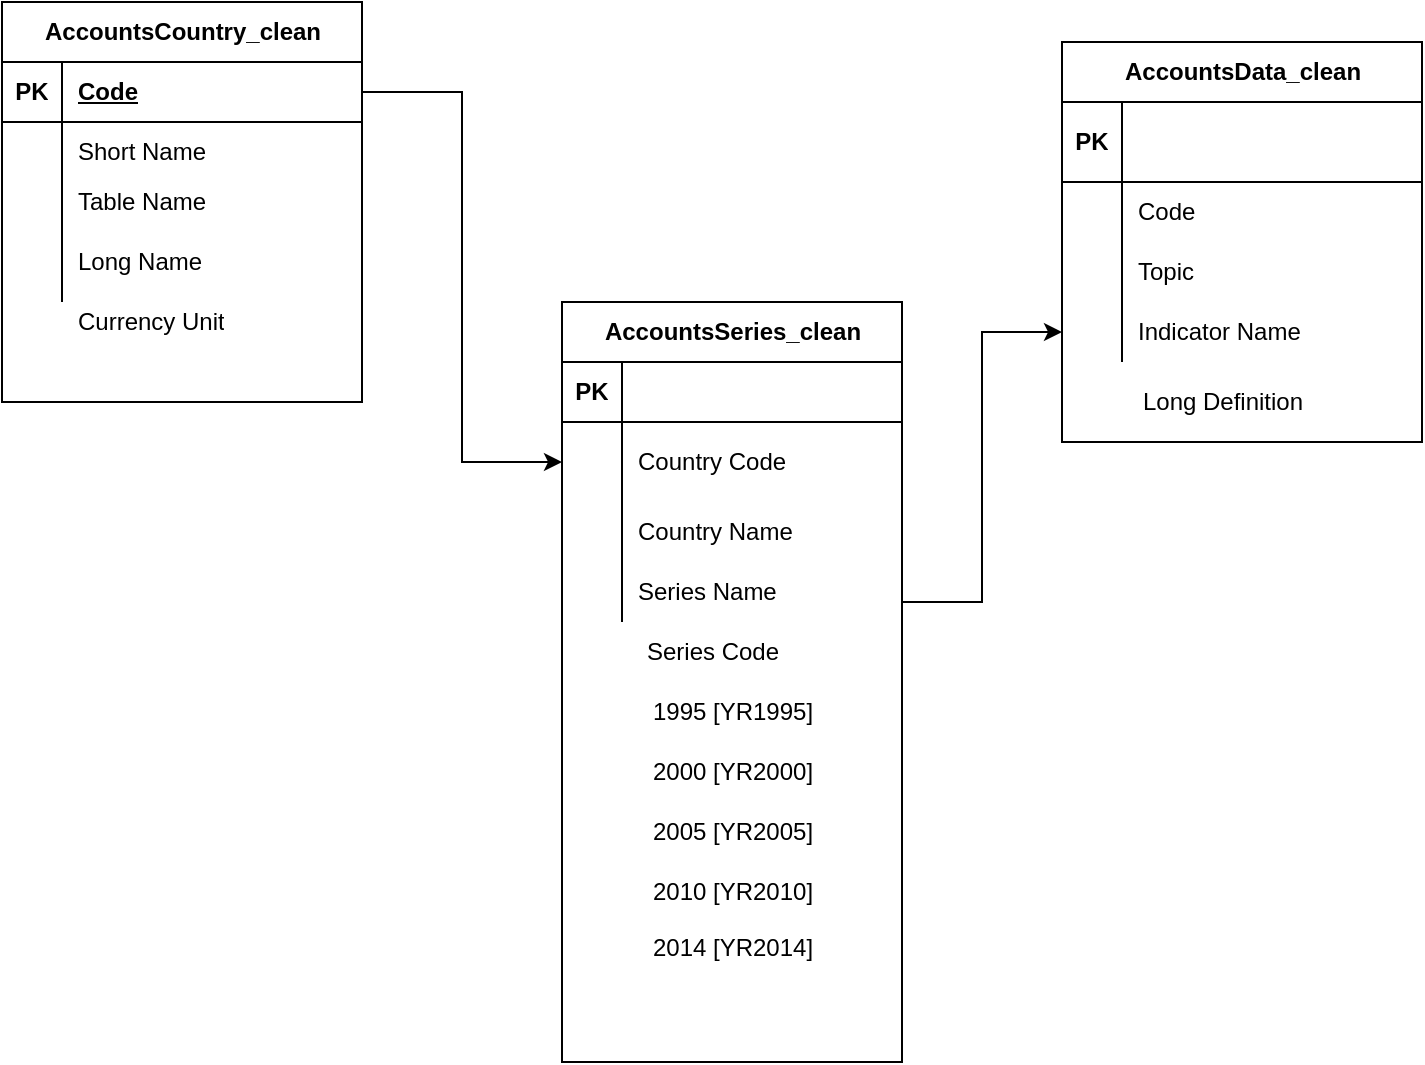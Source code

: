 <mxfile version="21.5.0" type="device">
  <diagram name="Page-1" id="IwB9uhkU6nG_kwIss8OH">
    <mxGraphModel dx="1050" dy="515" grid="1" gridSize="10" guides="1" tooltips="1" connect="1" arrows="1" fold="1" page="1" pageScale="1" pageWidth="827" pageHeight="1169" math="0" shadow="0">
      <root>
        <mxCell id="0" />
        <mxCell id="1" parent="0" />
        <mxCell id="0U2GGg39X2kEAIsy5rEO-1" value="AccountsCountry_clean" style="shape=table;startSize=30;container=1;collapsible=1;childLayout=tableLayout;fixedRows=1;rowLines=0;fontStyle=1;align=center;resizeLast=1;html=1;" vertex="1" parent="1">
          <mxGeometry x="70" y="70" width="180" height="200" as="geometry" />
        </mxCell>
        <mxCell id="0U2GGg39X2kEAIsy5rEO-2" value="" style="shape=tableRow;horizontal=0;startSize=0;swimlaneHead=0;swimlaneBody=0;fillColor=none;collapsible=0;dropTarget=0;points=[[0,0.5],[1,0.5]];portConstraint=eastwest;top=0;left=0;right=0;bottom=1;" vertex="1" parent="0U2GGg39X2kEAIsy5rEO-1">
          <mxGeometry y="30" width="180" height="30" as="geometry" />
        </mxCell>
        <mxCell id="0U2GGg39X2kEAIsy5rEO-3" value="PK" style="shape=partialRectangle;connectable=0;fillColor=none;top=0;left=0;bottom=0;right=0;fontStyle=1;overflow=hidden;whiteSpace=wrap;html=1;" vertex="1" parent="0U2GGg39X2kEAIsy5rEO-2">
          <mxGeometry width="30" height="30" as="geometry">
            <mxRectangle width="30" height="30" as="alternateBounds" />
          </mxGeometry>
        </mxCell>
        <mxCell id="0U2GGg39X2kEAIsy5rEO-4" value="Code" style="shape=partialRectangle;connectable=0;fillColor=none;top=0;left=0;bottom=0;right=0;align=left;spacingLeft=6;fontStyle=5;overflow=hidden;whiteSpace=wrap;html=1;" vertex="1" parent="0U2GGg39X2kEAIsy5rEO-2">
          <mxGeometry x="30" width="150" height="30" as="geometry">
            <mxRectangle width="150" height="30" as="alternateBounds" />
          </mxGeometry>
        </mxCell>
        <mxCell id="0U2GGg39X2kEAIsy5rEO-5" value="" style="shape=tableRow;horizontal=0;startSize=0;swimlaneHead=0;swimlaneBody=0;fillColor=none;collapsible=0;dropTarget=0;points=[[0,0.5],[1,0.5]];portConstraint=eastwest;top=0;left=0;right=0;bottom=0;" vertex="1" parent="0U2GGg39X2kEAIsy5rEO-1">
          <mxGeometry y="60" width="180" height="30" as="geometry" />
        </mxCell>
        <mxCell id="0U2GGg39X2kEAIsy5rEO-6" value="" style="shape=partialRectangle;connectable=0;fillColor=none;top=0;left=0;bottom=0;right=0;editable=1;overflow=hidden;whiteSpace=wrap;html=1;" vertex="1" parent="0U2GGg39X2kEAIsy5rEO-5">
          <mxGeometry width="30" height="30" as="geometry">
            <mxRectangle width="30" height="30" as="alternateBounds" />
          </mxGeometry>
        </mxCell>
        <mxCell id="0U2GGg39X2kEAIsy5rEO-7" value="Short Name" style="shape=partialRectangle;connectable=0;fillColor=none;top=0;left=0;bottom=0;right=0;align=left;spacingLeft=6;overflow=hidden;whiteSpace=wrap;html=1;" vertex="1" parent="0U2GGg39X2kEAIsy5rEO-5">
          <mxGeometry x="30" width="150" height="30" as="geometry">
            <mxRectangle width="150" height="30" as="alternateBounds" />
          </mxGeometry>
        </mxCell>
        <mxCell id="0U2GGg39X2kEAIsy5rEO-8" value="" style="shape=tableRow;horizontal=0;startSize=0;swimlaneHead=0;swimlaneBody=0;fillColor=none;collapsible=0;dropTarget=0;points=[[0,0.5],[1,0.5]];portConstraint=eastwest;top=0;left=0;right=0;bottom=0;" vertex="1" parent="0U2GGg39X2kEAIsy5rEO-1">
          <mxGeometry y="90" width="180" height="20" as="geometry" />
        </mxCell>
        <mxCell id="0U2GGg39X2kEAIsy5rEO-9" value="" style="shape=partialRectangle;connectable=0;fillColor=none;top=0;left=0;bottom=0;right=0;editable=1;overflow=hidden;whiteSpace=wrap;html=1;" vertex="1" parent="0U2GGg39X2kEAIsy5rEO-8">
          <mxGeometry width="30" height="20" as="geometry">
            <mxRectangle width="30" height="20" as="alternateBounds" />
          </mxGeometry>
        </mxCell>
        <mxCell id="0U2GGg39X2kEAIsy5rEO-10" value="Table Name" style="shape=partialRectangle;connectable=0;fillColor=none;top=0;left=0;bottom=0;right=0;align=left;spacingLeft=6;overflow=hidden;whiteSpace=wrap;html=1;" vertex="1" parent="0U2GGg39X2kEAIsy5rEO-8">
          <mxGeometry x="30" width="150" height="20" as="geometry">
            <mxRectangle width="150" height="20" as="alternateBounds" />
          </mxGeometry>
        </mxCell>
        <mxCell id="0U2GGg39X2kEAIsy5rEO-11" value="" style="shape=tableRow;horizontal=0;startSize=0;swimlaneHead=0;swimlaneBody=0;fillColor=none;collapsible=0;dropTarget=0;points=[[0,0.5],[1,0.5]];portConstraint=eastwest;top=0;left=0;right=0;bottom=0;" vertex="1" parent="0U2GGg39X2kEAIsy5rEO-1">
          <mxGeometry y="110" width="180" height="40" as="geometry" />
        </mxCell>
        <mxCell id="0U2GGg39X2kEAIsy5rEO-12" value="" style="shape=partialRectangle;connectable=0;fillColor=none;top=0;left=0;bottom=0;right=0;editable=1;overflow=hidden;whiteSpace=wrap;html=1;" vertex="1" parent="0U2GGg39X2kEAIsy5rEO-11">
          <mxGeometry width="30" height="40" as="geometry">
            <mxRectangle width="30" height="40" as="alternateBounds" />
          </mxGeometry>
        </mxCell>
        <mxCell id="0U2GGg39X2kEAIsy5rEO-13" value="Long Name" style="shape=partialRectangle;connectable=0;fillColor=none;top=0;left=0;bottom=0;right=0;align=left;spacingLeft=6;overflow=hidden;whiteSpace=wrap;html=1;" vertex="1" parent="0U2GGg39X2kEAIsy5rEO-11">
          <mxGeometry x="30" width="150" height="40" as="geometry">
            <mxRectangle width="150" height="40" as="alternateBounds" />
          </mxGeometry>
        </mxCell>
        <mxCell id="0U2GGg39X2kEAIsy5rEO-14" value="AccountsData_clean" style="shape=table;startSize=30;container=1;collapsible=1;childLayout=tableLayout;fixedRows=1;rowLines=0;fontStyle=1;align=center;resizeLast=1;html=1;" vertex="1" parent="1">
          <mxGeometry x="600" y="90" width="180" height="200" as="geometry" />
        </mxCell>
        <mxCell id="0U2GGg39X2kEAIsy5rEO-15" value="" style="shape=tableRow;horizontal=0;startSize=0;swimlaneHead=0;swimlaneBody=0;fillColor=none;collapsible=0;dropTarget=0;points=[[0,0.5],[1,0.5]];portConstraint=eastwest;top=0;left=0;right=0;bottom=1;" vertex="1" parent="0U2GGg39X2kEAIsy5rEO-14">
          <mxGeometry y="30" width="180" height="40" as="geometry" />
        </mxCell>
        <mxCell id="0U2GGg39X2kEAIsy5rEO-16" value="PK" style="shape=partialRectangle;connectable=0;fillColor=none;top=0;left=0;bottom=0;right=0;fontStyle=1;overflow=hidden;whiteSpace=wrap;html=1;" vertex="1" parent="0U2GGg39X2kEAIsy5rEO-15">
          <mxGeometry width="30" height="40" as="geometry">
            <mxRectangle width="30" height="40" as="alternateBounds" />
          </mxGeometry>
        </mxCell>
        <mxCell id="0U2GGg39X2kEAIsy5rEO-17" value="" style="shape=partialRectangle;connectable=0;fillColor=none;top=0;left=0;bottom=0;right=0;align=left;spacingLeft=6;fontStyle=5;overflow=hidden;whiteSpace=wrap;html=1;" vertex="1" parent="0U2GGg39X2kEAIsy5rEO-15">
          <mxGeometry x="30" width="150" height="40" as="geometry">
            <mxRectangle width="150" height="40" as="alternateBounds" />
          </mxGeometry>
        </mxCell>
        <mxCell id="0U2GGg39X2kEAIsy5rEO-18" value="" style="shape=tableRow;horizontal=0;startSize=0;swimlaneHead=0;swimlaneBody=0;fillColor=none;collapsible=0;dropTarget=0;points=[[0,0.5],[1,0.5]];portConstraint=eastwest;top=0;left=0;right=0;bottom=0;" vertex="1" parent="0U2GGg39X2kEAIsy5rEO-14">
          <mxGeometry y="70" width="180" height="30" as="geometry" />
        </mxCell>
        <mxCell id="0U2GGg39X2kEAIsy5rEO-19" value="" style="shape=partialRectangle;connectable=0;fillColor=none;top=0;left=0;bottom=0;right=0;editable=1;overflow=hidden;whiteSpace=wrap;html=1;" vertex="1" parent="0U2GGg39X2kEAIsy5rEO-18">
          <mxGeometry width="30" height="30" as="geometry">
            <mxRectangle width="30" height="30" as="alternateBounds" />
          </mxGeometry>
        </mxCell>
        <mxCell id="0U2GGg39X2kEAIsy5rEO-20" value="Code" style="shape=partialRectangle;connectable=0;fillColor=none;top=0;left=0;bottom=0;right=0;align=left;spacingLeft=6;overflow=hidden;whiteSpace=wrap;html=1;" vertex="1" parent="0U2GGg39X2kEAIsy5rEO-18">
          <mxGeometry x="30" width="150" height="30" as="geometry">
            <mxRectangle width="150" height="30" as="alternateBounds" />
          </mxGeometry>
        </mxCell>
        <mxCell id="0U2GGg39X2kEAIsy5rEO-21" value="" style="shape=tableRow;horizontal=0;startSize=0;swimlaneHead=0;swimlaneBody=0;fillColor=none;collapsible=0;dropTarget=0;points=[[0,0.5],[1,0.5]];portConstraint=eastwest;top=0;left=0;right=0;bottom=0;" vertex="1" parent="0U2GGg39X2kEAIsy5rEO-14">
          <mxGeometry y="100" width="180" height="30" as="geometry" />
        </mxCell>
        <mxCell id="0U2GGg39X2kEAIsy5rEO-22" value="" style="shape=partialRectangle;connectable=0;fillColor=none;top=0;left=0;bottom=0;right=0;editable=1;overflow=hidden;whiteSpace=wrap;html=1;" vertex="1" parent="0U2GGg39X2kEAIsy5rEO-21">
          <mxGeometry width="30" height="30" as="geometry">
            <mxRectangle width="30" height="30" as="alternateBounds" />
          </mxGeometry>
        </mxCell>
        <mxCell id="0U2GGg39X2kEAIsy5rEO-23" value="Topic" style="shape=partialRectangle;connectable=0;fillColor=none;top=0;left=0;bottom=0;right=0;align=left;spacingLeft=6;overflow=hidden;whiteSpace=wrap;html=1;" vertex="1" parent="0U2GGg39X2kEAIsy5rEO-21">
          <mxGeometry x="30" width="150" height="30" as="geometry">
            <mxRectangle width="150" height="30" as="alternateBounds" />
          </mxGeometry>
        </mxCell>
        <mxCell id="0U2GGg39X2kEAIsy5rEO-24" value="" style="shape=tableRow;horizontal=0;startSize=0;swimlaneHead=0;swimlaneBody=0;fillColor=none;collapsible=0;dropTarget=0;points=[[0,0.5],[1,0.5]];portConstraint=eastwest;top=0;left=0;right=0;bottom=0;" vertex="1" parent="0U2GGg39X2kEAIsy5rEO-14">
          <mxGeometry y="130" width="180" height="30" as="geometry" />
        </mxCell>
        <mxCell id="0U2GGg39X2kEAIsy5rEO-25" value="" style="shape=partialRectangle;connectable=0;fillColor=none;top=0;left=0;bottom=0;right=0;editable=1;overflow=hidden;whiteSpace=wrap;html=1;" vertex="1" parent="0U2GGg39X2kEAIsy5rEO-24">
          <mxGeometry width="30" height="30" as="geometry">
            <mxRectangle width="30" height="30" as="alternateBounds" />
          </mxGeometry>
        </mxCell>
        <mxCell id="0U2GGg39X2kEAIsy5rEO-26" value="Indicator Name" style="shape=partialRectangle;connectable=0;fillColor=none;top=0;left=0;bottom=0;right=0;align=left;spacingLeft=6;overflow=hidden;whiteSpace=wrap;html=1;" vertex="1" parent="0U2GGg39X2kEAIsy5rEO-24">
          <mxGeometry x="30" width="150" height="30" as="geometry">
            <mxRectangle width="150" height="30" as="alternateBounds" />
          </mxGeometry>
        </mxCell>
        <mxCell id="0U2GGg39X2kEAIsy5rEO-27" value="AccountsSeries_clean" style="shape=table;startSize=30;container=1;collapsible=1;childLayout=tableLayout;fixedRows=1;rowLines=0;fontStyle=1;align=center;resizeLast=1;html=1;" vertex="1" parent="1">
          <mxGeometry x="350" y="220" width="170" height="380" as="geometry" />
        </mxCell>
        <mxCell id="0U2GGg39X2kEAIsy5rEO-28" value="" style="shape=tableRow;horizontal=0;startSize=0;swimlaneHead=0;swimlaneBody=0;fillColor=none;collapsible=0;dropTarget=0;points=[[0,0.5],[1,0.5]];portConstraint=eastwest;top=0;left=0;right=0;bottom=1;" vertex="1" parent="0U2GGg39X2kEAIsy5rEO-27">
          <mxGeometry y="30" width="170" height="30" as="geometry" />
        </mxCell>
        <mxCell id="0U2GGg39X2kEAIsy5rEO-29" value="PK" style="shape=partialRectangle;connectable=0;fillColor=none;top=0;left=0;bottom=0;right=0;fontStyle=1;overflow=hidden;whiteSpace=wrap;html=1;" vertex="1" parent="0U2GGg39X2kEAIsy5rEO-28">
          <mxGeometry width="30" height="30" as="geometry">
            <mxRectangle width="30" height="30" as="alternateBounds" />
          </mxGeometry>
        </mxCell>
        <mxCell id="0U2GGg39X2kEAIsy5rEO-30" value="" style="shape=partialRectangle;connectable=0;fillColor=none;top=0;left=0;bottom=0;right=0;align=left;spacingLeft=6;fontStyle=5;overflow=hidden;whiteSpace=wrap;html=1;" vertex="1" parent="0U2GGg39X2kEAIsy5rEO-28">
          <mxGeometry x="30" width="140" height="30" as="geometry">
            <mxRectangle width="140" height="30" as="alternateBounds" />
          </mxGeometry>
        </mxCell>
        <mxCell id="0U2GGg39X2kEAIsy5rEO-31" value="" style="shape=tableRow;horizontal=0;startSize=0;swimlaneHead=0;swimlaneBody=0;fillColor=none;collapsible=0;dropTarget=0;points=[[0,0.5],[1,0.5]];portConstraint=eastwest;top=0;left=0;right=0;bottom=0;" vertex="1" parent="0U2GGg39X2kEAIsy5rEO-27">
          <mxGeometry y="60" width="170" height="40" as="geometry" />
        </mxCell>
        <mxCell id="0U2GGg39X2kEAIsy5rEO-32" value="" style="shape=partialRectangle;connectable=0;fillColor=none;top=0;left=0;bottom=0;right=0;editable=1;overflow=hidden;whiteSpace=wrap;html=1;" vertex="1" parent="0U2GGg39X2kEAIsy5rEO-31">
          <mxGeometry width="30" height="40" as="geometry">
            <mxRectangle width="30" height="40" as="alternateBounds" />
          </mxGeometry>
        </mxCell>
        <mxCell id="0U2GGg39X2kEAIsy5rEO-33" value="Country Code" style="shape=partialRectangle;connectable=0;fillColor=none;top=0;left=0;bottom=0;right=0;align=left;spacingLeft=6;overflow=hidden;whiteSpace=wrap;html=1;" vertex="1" parent="0U2GGg39X2kEAIsy5rEO-31">
          <mxGeometry x="30" width="140" height="40" as="geometry">
            <mxRectangle width="140" height="40" as="alternateBounds" />
          </mxGeometry>
        </mxCell>
        <mxCell id="0U2GGg39X2kEAIsy5rEO-37" value="" style="shape=tableRow;horizontal=0;startSize=0;swimlaneHead=0;swimlaneBody=0;fillColor=none;collapsible=0;dropTarget=0;points=[[0,0.5],[1,0.5]];portConstraint=eastwest;top=0;left=0;right=0;bottom=0;" vertex="1" parent="0U2GGg39X2kEAIsy5rEO-27">
          <mxGeometry y="100" width="170" height="30" as="geometry" />
        </mxCell>
        <mxCell id="0U2GGg39X2kEAIsy5rEO-38" value="" style="shape=partialRectangle;connectable=0;fillColor=none;top=0;left=0;bottom=0;right=0;editable=1;overflow=hidden;whiteSpace=wrap;html=1;" vertex="1" parent="0U2GGg39X2kEAIsy5rEO-37">
          <mxGeometry width="30" height="30" as="geometry">
            <mxRectangle width="30" height="30" as="alternateBounds" />
          </mxGeometry>
        </mxCell>
        <mxCell id="0U2GGg39X2kEAIsy5rEO-39" value="Country Name" style="shape=partialRectangle;connectable=0;fillColor=none;top=0;left=0;bottom=0;right=0;align=left;spacingLeft=6;overflow=hidden;whiteSpace=wrap;html=1;" vertex="1" parent="0U2GGg39X2kEAIsy5rEO-37">
          <mxGeometry x="30" width="140" height="30" as="geometry">
            <mxRectangle width="140" height="30" as="alternateBounds" />
          </mxGeometry>
        </mxCell>
        <mxCell id="0U2GGg39X2kEAIsy5rEO-34" value="" style="shape=tableRow;horizontal=0;startSize=0;swimlaneHead=0;swimlaneBody=0;fillColor=none;collapsible=0;dropTarget=0;points=[[0,0.5],[1,0.5]];portConstraint=eastwest;top=0;left=0;right=0;bottom=0;" vertex="1" parent="0U2GGg39X2kEAIsy5rEO-27">
          <mxGeometry y="130" width="170" height="30" as="geometry" />
        </mxCell>
        <mxCell id="0U2GGg39X2kEAIsy5rEO-35" value="" style="shape=partialRectangle;connectable=0;fillColor=none;top=0;left=0;bottom=0;right=0;editable=1;overflow=hidden;whiteSpace=wrap;html=1;" vertex="1" parent="0U2GGg39X2kEAIsy5rEO-34">
          <mxGeometry width="30" height="30" as="geometry">
            <mxRectangle width="30" height="30" as="alternateBounds" />
          </mxGeometry>
        </mxCell>
        <mxCell id="0U2GGg39X2kEAIsy5rEO-36" value="Series Name" style="shape=partialRectangle;connectable=0;fillColor=none;top=0;left=0;bottom=0;right=0;align=left;spacingLeft=6;overflow=hidden;whiteSpace=wrap;html=1;" vertex="1" parent="0U2GGg39X2kEAIsy5rEO-34">
          <mxGeometry x="30" width="140" height="30" as="geometry">
            <mxRectangle width="140" height="30" as="alternateBounds" />
          </mxGeometry>
        </mxCell>
        <mxCell id="0U2GGg39X2kEAIsy5rEO-40" value="" style="shape=tableRow;horizontal=0;startSize=0;swimlaneHead=0;swimlaneBody=0;fillColor=none;collapsible=0;dropTarget=0;points=[[0,0.5],[1,0.5]];portConstraint=eastwest;top=0;left=0;right=0;bottom=0;" vertex="1" parent="1">
          <mxGeometry x="140" y="250" width="180" height="40" as="geometry" />
        </mxCell>
        <mxCell id="0U2GGg39X2kEAIsy5rEO-41" value="" style="shape=partialRectangle;connectable=0;fillColor=none;top=0;left=0;bottom=0;right=0;editable=1;overflow=hidden;whiteSpace=wrap;html=1;" vertex="1" parent="0U2GGg39X2kEAIsy5rEO-40">
          <mxGeometry width="30" height="30" as="geometry">
            <mxRectangle width="30" height="30" as="alternateBounds" />
          </mxGeometry>
        </mxCell>
        <mxCell id="0U2GGg39X2kEAIsy5rEO-42" value="Currency Unit" style="shape=partialRectangle;connectable=0;fillColor=none;top=0;left=0;bottom=0;right=0;align=left;spacingLeft=6;overflow=hidden;whiteSpace=wrap;html=1;" vertex="1" parent="1">
          <mxGeometry x="100" y="210" width="140" height="40" as="geometry">
            <mxRectangle width="150" height="30" as="alternateBounds" />
          </mxGeometry>
        </mxCell>
        <mxCell id="0U2GGg39X2kEAIsy5rEO-48" value="Series Code" style="text;html=1;align=center;verticalAlign=middle;resizable=0;points=[];autosize=1;strokeColor=none;fillColor=none;" vertex="1" parent="1">
          <mxGeometry x="380" y="380" width="90" height="30" as="geometry" />
        </mxCell>
        <mxCell id="0U2GGg39X2kEAIsy5rEO-49" value="1995 [YR1995]" style="text;html=1;align=center;verticalAlign=middle;resizable=0;points=[];autosize=1;strokeColor=none;fillColor=none;" vertex="1" parent="1">
          <mxGeometry x="385" y="410" width="100" height="30" as="geometry" />
        </mxCell>
        <mxCell id="0U2GGg39X2kEAIsy5rEO-50" value="2000 [YR2000]" style="text;html=1;align=center;verticalAlign=middle;resizable=0;points=[];autosize=1;strokeColor=none;fillColor=none;" vertex="1" parent="1">
          <mxGeometry x="385" y="440" width="100" height="30" as="geometry" />
        </mxCell>
        <mxCell id="0U2GGg39X2kEAIsy5rEO-53" value="2005 [YR2005]" style="text;html=1;align=center;verticalAlign=middle;resizable=0;points=[];autosize=1;strokeColor=none;fillColor=none;" vertex="1" parent="1">
          <mxGeometry x="385" y="470" width="100" height="30" as="geometry" />
        </mxCell>
        <mxCell id="0U2GGg39X2kEAIsy5rEO-55" value="2010 [YR2010]" style="text;html=1;align=center;verticalAlign=middle;resizable=0;points=[];autosize=1;strokeColor=none;fillColor=none;" vertex="1" parent="1">
          <mxGeometry x="385" y="500" width="100" height="30" as="geometry" />
        </mxCell>
        <mxCell id="0U2GGg39X2kEAIsy5rEO-56" value="2014 [YR2014]" style="text;html=1;align=center;verticalAlign=middle;resizable=0;points=[];autosize=1;strokeColor=none;fillColor=none;" vertex="1" parent="1">
          <mxGeometry x="385" y="528" width="100" height="30" as="geometry" />
        </mxCell>
        <mxCell id="0U2GGg39X2kEAIsy5rEO-57" value="Long Definition" style="text;html=1;align=center;verticalAlign=middle;resizable=0;points=[];autosize=1;strokeColor=none;fillColor=none;" vertex="1" parent="1">
          <mxGeometry x="630" y="255" width="100" height="30" as="geometry" />
        </mxCell>
        <mxCell id="0U2GGg39X2kEAIsy5rEO-58" value="" style="endArrow=classic;html=1;rounded=0;exitX=1;exitY=0.5;exitDx=0;exitDy=0;entryX=0;entryY=0.5;entryDx=0;entryDy=0;" edge="1" parent="1" source="0U2GGg39X2kEAIsy5rEO-2" target="0U2GGg39X2kEAIsy5rEO-31">
          <mxGeometry width="50" height="50" relative="1" as="geometry">
            <mxPoint x="490" y="300" as="sourcePoint" />
            <mxPoint x="540" y="250" as="targetPoint" />
            <Array as="points">
              <mxPoint x="300" y="115" />
              <mxPoint x="300" y="300" />
            </Array>
          </mxGeometry>
        </mxCell>
        <mxCell id="0U2GGg39X2kEAIsy5rEO-59" value="" style="endArrow=classic;html=1;rounded=0;entryX=0;entryY=0.5;entryDx=0;entryDy=0;" edge="1" parent="1" target="0U2GGg39X2kEAIsy5rEO-24">
          <mxGeometry width="50" height="50" relative="1" as="geometry">
            <mxPoint x="520" y="370" as="sourcePoint" />
            <mxPoint x="560" y="140" as="targetPoint" />
            <Array as="points">
              <mxPoint x="540" y="370" />
              <mxPoint x="560" y="370" />
              <mxPoint x="560" y="235" />
            </Array>
          </mxGeometry>
        </mxCell>
      </root>
    </mxGraphModel>
  </diagram>
</mxfile>
